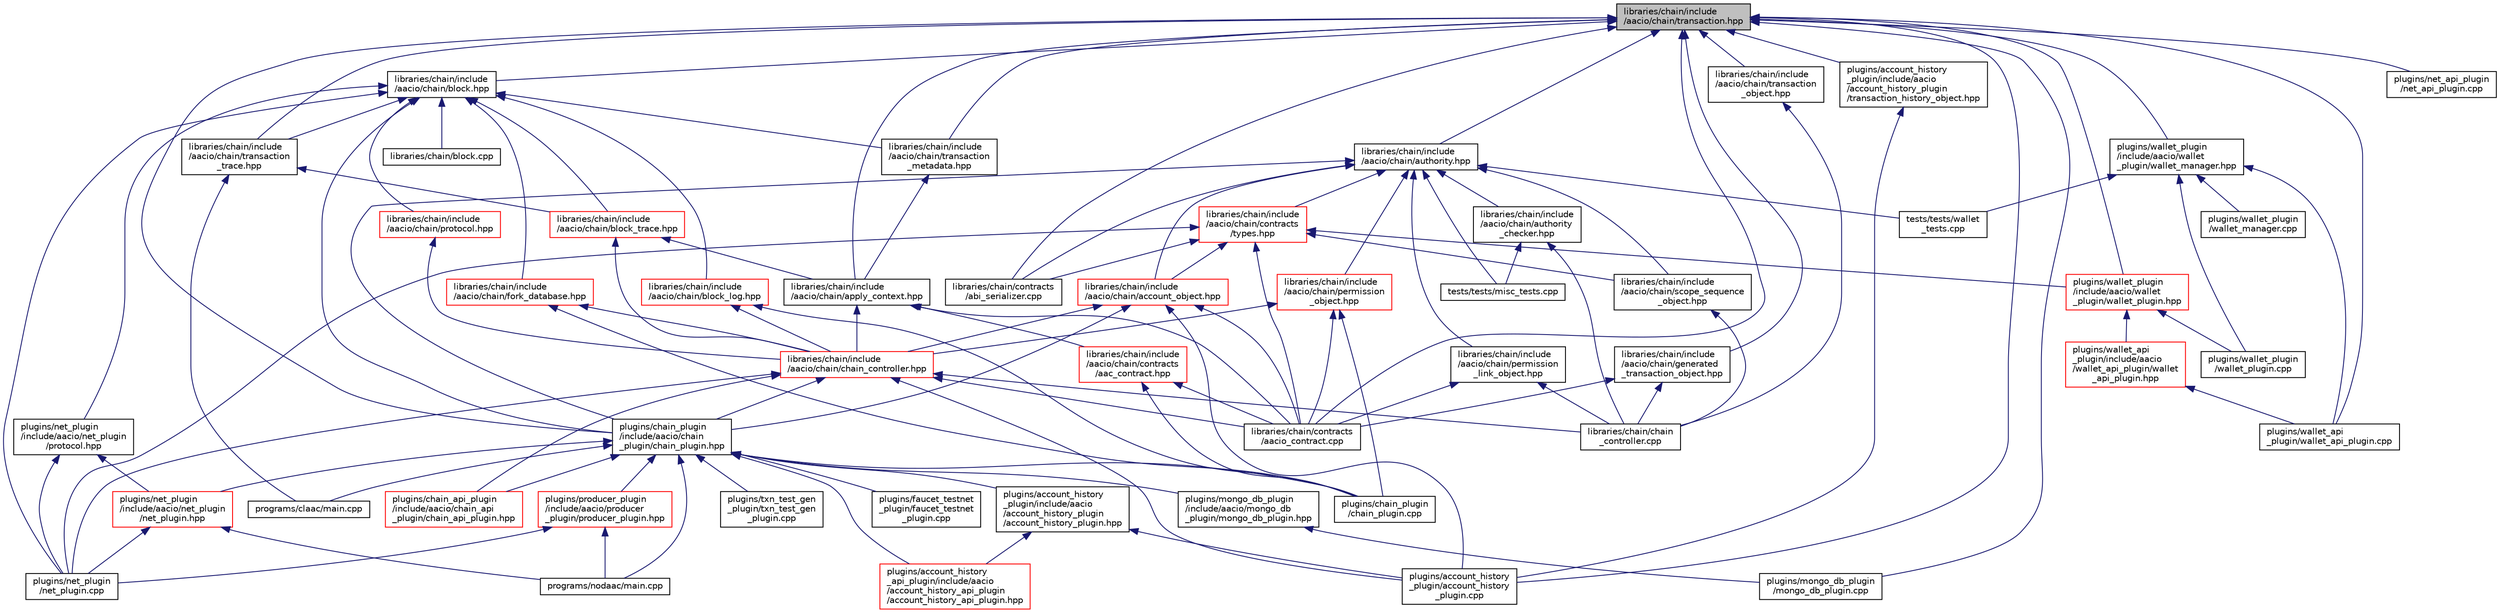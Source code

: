 digraph "libraries/chain/include/aacio/chain/transaction.hpp"
{
  edge [fontname="Helvetica",fontsize="10",labelfontname="Helvetica",labelfontsize="10"];
  node [fontname="Helvetica",fontsize="10",shape=record];
  Node121 [label="libraries/chain/include\l/aacio/chain/transaction.hpp",height=0.2,width=0.4,color="black", fillcolor="grey75", style="filled", fontcolor="black"];
  Node121 -> Node122 [dir="back",color="midnightblue",fontsize="10",style="solid"];
  Node122 [label="libraries/chain/contracts\l/aacio_contract.cpp",height=0.2,width=0.4,color="black", fillcolor="white", style="filled",URL="$aacio__contract_8cpp.html"];
  Node121 -> Node123 [dir="back",color="midnightblue",fontsize="10",style="solid"];
  Node123 [label="libraries/chain/contracts\l/abi_serializer.cpp",height=0.2,width=0.4,color="black", fillcolor="white", style="filled",URL="$abi__serializer_8cpp.html"];
  Node121 -> Node124 [dir="back",color="midnightblue",fontsize="10",style="solid"];
  Node124 [label="libraries/chain/include\l/aacio/chain/apply_context.hpp",height=0.2,width=0.4,color="black", fillcolor="white", style="filled",URL="$apply__context_8hpp.html"];
  Node124 -> Node122 [dir="back",color="midnightblue",fontsize="10",style="solid"];
  Node124 -> Node125 [dir="back",color="midnightblue",fontsize="10",style="solid"];
  Node125 [label="libraries/chain/include\l/aacio/chain/chain_controller.hpp",height=0.2,width=0.4,color="red", fillcolor="white", style="filled",URL="$chain__controller_8hpp.html"];
  Node125 -> Node126 [dir="back",color="midnightblue",fontsize="10",style="solid"];
  Node126 [label="libraries/chain/chain\l_controller.cpp",height=0.2,width=0.4,color="black", fillcolor="white", style="filled",URL="$chain__controller_8cpp.html"];
  Node125 -> Node122 [dir="back",color="midnightblue",fontsize="10",style="solid"];
  Node125 -> Node139 [dir="back",color="midnightblue",fontsize="10",style="solid"];
  Node139 [label="plugins/account_history\l_plugin/account_history\l_plugin.cpp",height=0.2,width=0.4,color="black", fillcolor="white", style="filled",URL="$account__history__plugin_8cpp.html"];
  Node125 -> Node140 [dir="back",color="midnightblue",fontsize="10",style="solid"];
  Node140 [label="plugins/chain_api_plugin\l/include/aacio/chain_api\l_plugin/chain_api_plugin.hpp",height=0.2,width=0.4,color="red", fillcolor="white", style="filled",URL="$chain__api__plugin_8hpp.html"];
  Node125 -> Node142 [dir="back",color="midnightblue",fontsize="10",style="solid"];
  Node142 [label="plugins/chain_plugin\l/include/aacio/chain\l_plugin/chain_plugin.hpp",height=0.2,width=0.4,color="black", fillcolor="white", style="filled",URL="$chain__plugin_8hpp.html"];
  Node142 -> Node143 [dir="back",color="midnightblue",fontsize="10",style="solid"];
  Node143 [label="plugins/account_history\l_api_plugin/include/aacio\l/account_history_api_plugin\l/account_history_api_plugin.hpp",height=0.2,width=0.4,color="red", fillcolor="white", style="filled",URL="$account__history__api__plugin_8hpp.html"];
  Node142 -> Node144 [dir="back",color="midnightblue",fontsize="10",style="solid"];
  Node144 [label="plugins/account_history\l_plugin/include/aacio\l/account_history_plugin\l/account_history_plugin.hpp",height=0.2,width=0.4,color="black", fillcolor="white", style="filled",URL="$account__history__plugin_8hpp.html"];
  Node144 -> Node143 [dir="back",color="midnightblue",fontsize="10",style="solid"];
  Node144 -> Node139 [dir="back",color="midnightblue",fontsize="10",style="solid"];
  Node142 -> Node140 [dir="back",color="midnightblue",fontsize="10",style="solid"];
  Node142 -> Node129 [dir="back",color="midnightblue",fontsize="10",style="solid"];
  Node129 [label="plugins/chain_plugin\l/chain_plugin.cpp",height=0.2,width=0.4,color="black", fillcolor="white", style="filled",URL="$chain__plugin_8cpp.html"];
  Node142 -> Node145 [dir="back",color="midnightblue",fontsize="10",style="solid"];
  Node145 [label="plugins/faucet_testnet\l_plugin/faucet_testnet\l_plugin.cpp",height=0.2,width=0.4,color="black", fillcolor="white", style="filled",URL="$faucet__testnet__plugin_8cpp.html"];
  Node142 -> Node146 [dir="back",color="midnightblue",fontsize="10",style="solid"];
  Node146 [label="plugins/mongo_db_plugin\l/include/aacio/mongo_db\l_plugin/mongo_db_plugin.hpp",height=0.2,width=0.4,color="black", fillcolor="white", style="filled",URL="$mongo__db__plugin_8hpp.html"];
  Node146 -> Node130 [dir="back",color="midnightblue",fontsize="10",style="solid"];
  Node130 [label="plugins/mongo_db_plugin\l/mongo_db_plugin.cpp",height=0.2,width=0.4,color="black", fillcolor="white", style="filled",URL="$mongo__db__plugin_8cpp.html"];
  Node142 -> Node147 [dir="back",color="midnightblue",fontsize="10",style="solid"];
  Node147 [label="plugins/net_plugin\l/include/aacio/net_plugin\l/net_plugin.hpp",height=0.2,width=0.4,color="red", fillcolor="white", style="filled",URL="$net__plugin_8hpp.html"];
  Node147 -> Node150 [dir="back",color="midnightblue",fontsize="10",style="solid"];
  Node150 [label="plugins/net_plugin\l/net_plugin.cpp",height=0.2,width=0.4,color="black", fillcolor="white", style="filled",URL="$net__plugin_8cpp.html"];
  Node147 -> Node152 [dir="back",color="midnightblue",fontsize="10",style="solid"];
  Node152 [label="programs/nodaac/main.cpp",height=0.2,width=0.4,color="black", fillcolor="white", style="filled",URL="$programs_2nodaac_2main_8cpp.html"];
  Node142 -> Node153 [dir="back",color="midnightblue",fontsize="10",style="solid"];
  Node153 [label="plugins/producer_plugin\l/include/aacio/producer\l_plugin/producer_plugin.hpp",height=0.2,width=0.4,color="red", fillcolor="white", style="filled",URL="$producer__plugin_8hpp.html"];
  Node153 -> Node150 [dir="back",color="midnightblue",fontsize="10",style="solid"];
  Node153 -> Node152 [dir="back",color="midnightblue",fontsize="10",style="solid"];
  Node142 -> Node154 [dir="back",color="midnightblue",fontsize="10",style="solid"];
  Node154 [label="plugins/txn_test_gen\l_plugin/txn_test_gen\l_plugin.cpp",height=0.2,width=0.4,color="black", fillcolor="white", style="filled",URL="$txn__test__gen__plugin_8cpp.html"];
  Node142 -> Node155 [dir="back",color="midnightblue",fontsize="10",style="solid"];
  Node155 [label="programs/claac/main.cpp",height=0.2,width=0.4,color="black", fillcolor="white", style="filled",URL="$programs_2claac_2main_8cpp.html"];
  Node142 -> Node152 [dir="back",color="midnightblue",fontsize="10",style="solid"];
  Node125 -> Node150 [dir="back",color="midnightblue",fontsize="10",style="solid"];
  Node124 -> Node156 [dir="back",color="midnightblue",fontsize="10",style="solid"];
  Node156 [label="libraries/chain/include\l/aacio/chain/contracts\l/aac_contract.hpp",height=0.2,width=0.4,color="red", fillcolor="white", style="filled",URL="$aac__contract_8hpp.html"];
  Node156 -> Node122 [dir="back",color="midnightblue",fontsize="10",style="solid"];
  Node156 -> Node129 [dir="back",color="midnightblue",fontsize="10",style="solid"];
  Node121 -> Node157 [dir="back",color="midnightblue",fontsize="10",style="solid"];
  Node157 [label="libraries/chain/include\l/aacio/chain/authority.hpp",height=0.2,width=0.4,color="black", fillcolor="white", style="filled",URL="$authority_8hpp.html"];
  Node157 -> Node123 [dir="back",color="midnightblue",fontsize="10",style="solid"];
  Node157 -> Node158 [dir="back",color="midnightblue",fontsize="10",style="solid"];
  Node158 [label="libraries/chain/include\l/aacio/chain/account_object.hpp",height=0.2,width=0.4,color="red", fillcolor="white", style="filled",URL="$account__object_8hpp.html"];
  Node158 -> Node122 [dir="back",color="midnightblue",fontsize="10",style="solid"];
  Node158 -> Node125 [dir="back",color="midnightblue",fontsize="10",style="solid"];
  Node158 -> Node139 [dir="back",color="midnightblue",fontsize="10",style="solid"];
  Node158 -> Node142 [dir="back",color="midnightblue",fontsize="10",style="solid"];
  Node157 -> Node159 [dir="back",color="midnightblue",fontsize="10",style="solid"];
  Node159 [label="libraries/chain/include\l/aacio/chain/authority\l_checker.hpp",height=0.2,width=0.4,color="black", fillcolor="white", style="filled",URL="$authority__checker_8hpp.html"];
  Node159 -> Node126 [dir="back",color="midnightblue",fontsize="10",style="solid"];
  Node159 -> Node136 [dir="back",color="midnightblue",fontsize="10",style="solid"];
  Node136 [label="tests/tests/misc_tests.cpp",height=0.2,width=0.4,color="black", fillcolor="white", style="filled",URL="$misc__tests_8cpp.html"];
  Node157 -> Node160 [dir="back",color="midnightblue",fontsize="10",style="solid"];
  Node160 [label="libraries/chain/include\l/aacio/chain/contracts\l/types.hpp",height=0.2,width=0.4,color="red", fillcolor="white", style="filled",URL="$libraries_2chain_2include_2aacio_2chain_2contracts_2types_8hpp_source.html"];
  Node160 -> Node122 [dir="back",color="midnightblue",fontsize="10",style="solid"];
  Node160 -> Node123 [dir="back",color="midnightblue",fontsize="10",style="solid"];
  Node160 -> Node158 [dir="back",color="midnightblue",fontsize="10",style="solid"];
  Node160 -> Node164 [dir="back",color="midnightblue",fontsize="10",style="solid"];
  Node164 [label="libraries/chain/include\l/aacio/chain/scope_sequence\l_object.hpp",height=0.2,width=0.4,color="black", fillcolor="white", style="filled",URL="$scope__sequence__object_8hpp.html"];
  Node164 -> Node126 [dir="back",color="midnightblue",fontsize="10",style="solid"];
  Node160 -> Node150 [dir="back",color="midnightblue",fontsize="10",style="solid"];
  Node160 -> Node165 [dir="back",color="midnightblue",fontsize="10",style="solid"];
  Node165 [label="plugins/wallet_plugin\l/include/aacio/wallet\l_plugin/wallet_plugin.hpp",height=0.2,width=0.4,color="red", fillcolor="white", style="filled",URL="$wallet__plugin_8hpp.html"];
  Node165 -> Node166 [dir="back",color="midnightblue",fontsize="10",style="solid"];
  Node166 [label="plugins/wallet_api\l_plugin/include/aacio\l/wallet_api_plugin/wallet\l_api_plugin.hpp",height=0.2,width=0.4,color="red", fillcolor="white", style="filled",URL="$wallet__api__plugin_8hpp.html"];
  Node166 -> Node167 [dir="back",color="midnightblue",fontsize="10",style="solid"];
  Node167 [label="plugins/wallet_api\l_plugin/wallet_api_plugin.cpp",height=0.2,width=0.4,color="black", fillcolor="white", style="filled",URL="$wallet__api__plugin_8cpp.html"];
  Node165 -> Node169 [dir="back",color="midnightblue",fontsize="10",style="solid"];
  Node169 [label="plugins/wallet_plugin\l/wallet_plugin.cpp",height=0.2,width=0.4,color="black", fillcolor="white", style="filled",URL="$wallet__plugin_8cpp.html"];
  Node157 -> Node170 [dir="back",color="midnightblue",fontsize="10",style="solid"];
  Node170 [label="libraries/chain/include\l/aacio/chain/permission\l_link_object.hpp",height=0.2,width=0.4,color="black", fillcolor="white", style="filled",URL="$permission__link__object_8hpp.html"];
  Node170 -> Node126 [dir="back",color="midnightblue",fontsize="10",style="solid"];
  Node170 -> Node122 [dir="back",color="midnightblue",fontsize="10",style="solid"];
  Node157 -> Node171 [dir="back",color="midnightblue",fontsize="10",style="solid"];
  Node171 [label="libraries/chain/include\l/aacio/chain/permission\l_object.hpp",height=0.2,width=0.4,color="red", fillcolor="white", style="filled",URL="$permission__object_8hpp.html"];
  Node171 -> Node122 [dir="back",color="midnightblue",fontsize="10",style="solid"];
  Node171 -> Node125 [dir="back",color="midnightblue",fontsize="10",style="solid"];
  Node171 -> Node129 [dir="back",color="midnightblue",fontsize="10",style="solid"];
  Node157 -> Node164 [dir="back",color="midnightblue",fontsize="10",style="solid"];
  Node157 -> Node142 [dir="back",color="midnightblue",fontsize="10",style="solid"];
  Node157 -> Node136 [dir="back",color="midnightblue",fontsize="10",style="solid"];
  Node157 -> Node173 [dir="back",color="midnightblue",fontsize="10",style="solid"];
  Node173 [label="tests/tests/wallet\l_tests.cpp",height=0.2,width=0.4,color="black", fillcolor="white", style="filled",URL="$wallet__tests_8cpp.html"];
  Node121 -> Node174 [dir="back",color="midnightblue",fontsize="10",style="solid"];
  Node174 [label="libraries/chain/include\l/aacio/chain/block.hpp",height=0.2,width=0.4,color="black", fillcolor="white", style="filled",URL="$block_8hpp.html"];
  Node174 -> Node175 [dir="back",color="midnightblue",fontsize="10",style="solid"];
  Node175 [label="libraries/chain/block.cpp",height=0.2,width=0.4,color="black", fillcolor="white", style="filled",URL="$block_8cpp.html"];
  Node174 -> Node176 [dir="back",color="midnightblue",fontsize="10",style="solid"];
  Node176 [label="libraries/chain/include\l/aacio/chain/block_log.hpp",height=0.2,width=0.4,color="red", fillcolor="white", style="filled",URL="$block__log_8hpp.html"];
  Node176 -> Node125 [dir="back",color="midnightblue",fontsize="10",style="solid"];
  Node176 -> Node129 [dir="back",color="midnightblue",fontsize="10",style="solid"];
  Node174 -> Node178 [dir="back",color="midnightblue",fontsize="10",style="solid"];
  Node178 [label="libraries/chain/include\l/aacio/chain/block_trace.hpp",height=0.2,width=0.4,color="red", fillcolor="white", style="filled",URL="$block__trace_8hpp.html"];
  Node178 -> Node124 [dir="back",color="midnightblue",fontsize="10",style="solid"];
  Node178 -> Node125 [dir="back",color="midnightblue",fontsize="10",style="solid"];
  Node174 -> Node180 [dir="back",color="midnightblue",fontsize="10",style="solid"];
  Node180 [label="libraries/chain/include\l/aacio/chain/fork_database.hpp",height=0.2,width=0.4,color="red", fillcolor="white", style="filled",URL="$fork__database_8hpp.html"];
  Node180 -> Node125 [dir="back",color="midnightblue",fontsize="10",style="solid"];
  Node180 -> Node129 [dir="back",color="midnightblue",fontsize="10",style="solid"];
  Node174 -> Node182 [dir="back",color="midnightblue",fontsize="10",style="solid"];
  Node182 [label="libraries/chain/include\l/aacio/chain/protocol.hpp",height=0.2,width=0.4,color="red", fillcolor="white", style="filled",URL="$libraries_2chain_2include_2aacio_2chain_2protocol_8hpp.html"];
  Node182 -> Node125 [dir="back",color="midnightblue",fontsize="10",style="solid"];
  Node174 -> Node195 [dir="back",color="midnightblue",fontsize="10",style="solid"];
  Node195 [label="libraries/chain/include\l/aacio/chain/transaction\l_metadata.hpp",height=0.2,width=0.4,color="black", fillcolor="white", style="filled",URL="$transaction__metadata_8hpp.html"];
  Node195 -> Node124 [dir="back",color="midnightblue",fontsize="10",style="solid"];
  Node174 -> Node196 [dir="back",color="midnightblue",fontsize="10",style="solid"];
  Node196 [label="libraries/chain/include\l/aacio/chain/transaction\l_trace.hpp",height=0.2,width=0.4,color="black", fillcolor="white", style="filled",URL="$transaction__trace_8hpp.html"];
  Node196 -> Node178 [dir="back",color="midnightblue",fontsize="10",style="solid"];
  Node196 -> Node155 [dir="back",color="midnightblue",fontsize="10",style="solid"];
  Node174 -> Node142 [dir="back",color="midnightblue",fontsize="10",style="solid"];
  Node174 -> Node197 [dir="back",color="midnightblue",fontsize="10",style="solid"];
  Node197 [label="plugins/net_plugin\l/include/aacio/net_plugin\l/protocol.hpp",height=0.2,width=0.4,color="black", fillcolor="white", style="filled",URL="$plugins_2net__plugin_2include_2aacio_2net__plugin_2protocol_8hpp.html"];
  Node197 -> Node147 [dir="back",color="midnightblue",fontsize="10",style="solid"];
  Node197 -> Node150 [dir="back",color="midnightblue",fontsize="10",style="solid"];
  Node174 -> Node150 [dir="back",color="midnightblue",fontsize="10",style="solid"];
  Node121 -> Node198 [dir="back",color="midnightblue",fontsize="10",style="solid"];
  Node198 [label="libraries/chain/include\l/aacio/chain/generated\l_transaction_object.hpp",height=0.2,width=0.4,color="black", fillcolor="white", style="filled",URL="$generated__transaction__object_8hpp.html"];
  Node198 -> Node126 [dir="back",color="midnightblue",fontsize="10",style="solid"];
  Node198 -> Node122 [dir="back",color="midnightblue",fontsize="10",style="solid"];
  Node121 -> Node195 [dir="back",color="midnightblue",fontsize="10",style="solid"];
  Node121 -> Node199 [dir="back",color="midnightblue",fontsize="10",style="solid"];
  Node199 [label="libraries/chain/include\l/aacio/chain/transaction\l_object.hpp",height=0.2,width=0.4,color="black", fillcolor="white", style="filled",URL="$transaction__object_8hpp.html"];
  Node199 -> Node126 [dir="back",color="midnightblue",fontsize="10",style="solid"];
  Node121 -> Node196 [dir="back",color="midnightblue",fontsize="10",style="solid"];
  Node121 -> Node139 [dir="back",color="midnightblue",fontsize="10",style="solid"];
  Node121 -> Node200 [dir="back",color="midnightblue",fontsize="10",style="solid"];
  Node200 [label="plugins/account_history\l_plugin/include/aacio\l/account_history_plugin\l/transaction_history_object.hpp",height=0.2,width=0.4,color="black", fillcolor="white", style="filled",URL="$transaction__history__object_8hpp.html"];
  Node200 -> Node139 [dir="back",color="midnightblue",fontsize="10",style="solid"];
  Node121 -> Node142 [dir="back",color="midnightblue",fontsize="10",style="solid"];
  Node121 -> Node130 [dir="back",color="midnightblue",fontsize="10",style="solid"];
  Node121 -> Node149 [dir="back",color="midnightblue",fontsize="10",style="solid"];
  Node149 [label="plugins/net_api_plugin\l/net_api_plugin.cpp",height=0.2,width=0.4,color="black", fillcolor="white", style="filled",URL="$net__api__plugin_8cpp.html"];
  Node121 -> Node167 [dir="back",color="midnightblue",fontsize="10",style="solid"];
  Node121 -> Node201 [dir="back",color="midnightblue",fontsize="10",style="solid"];
  Node201 [label="plugins/wallet_plugin\l/include/aacio/wallet\l_plugin/wallet_manager.hpp",height=0.2,width=0.4,color="black", fillcolor="white", style="filled",URL="$wallet__manager_8hpp.html"];
  Node201 -> Node167 [dir="back",color="midnightblue",fontsize="10",style="solid"];
  Node201 -> Node193 [dir="back",color="midnightblue",fontsize="10",style="solid"];
  Node193 [label="plugins/wallet_plugin\l/wallet_manager.cpp",height=0.2,width=0.4,color="black", fillcolor="white", style="filled",URL="$wallet__manager_8cpp.html"];
  Node201 -> Node169 [dir="back",color="midnightblue",fontsize="10",style="solid"];
  Node201 -> Node173 [dir="back",color="midnightblue",fontsize="10",style="solid"];
  Node121 -> Node165 [dir="back",color="midnightblue",fontsize="10",style="solid"];
}
